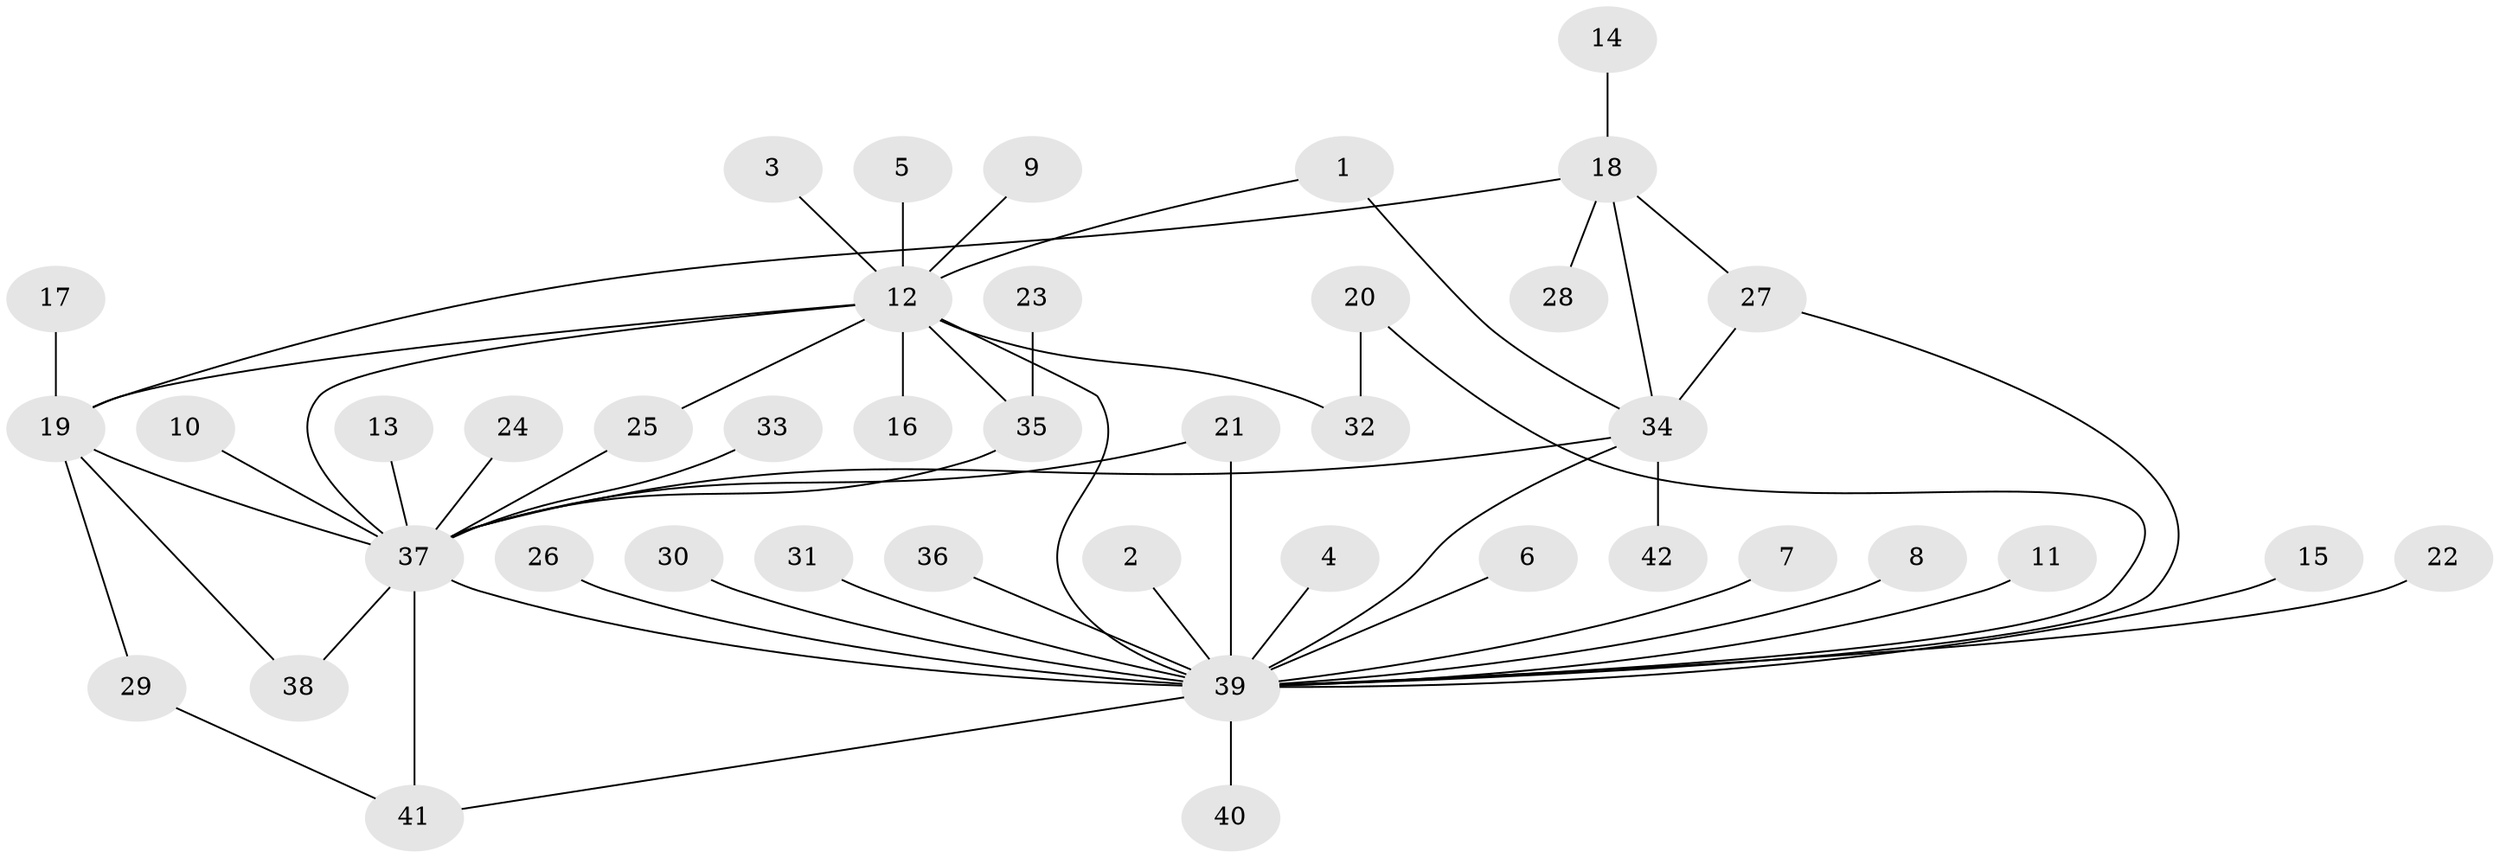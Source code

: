 // original degree distribution, {17: 0.011904761904761904, 11: 0.011904761904761904, 13: 0.011904761904761904, 1: 0.5, 3: 0.05952380952380952, 4: 0.047619047619047616, 2: 0.2619047619047619, 5: 0.047619047619047616, 9: 0.023809523809523808, 6: 0.023809523809523808}
// Generated by graph-tools (version 1.1) at 2025/50/03/09/25 03:50:00]
// undirected, 42 vertices, 55 edges
graph export_dot {
graph [start="1"]
  node [color=gray90,style=filled];
  1;
  2;
  3;
  4;
  5;
  6;
  7;
  8;
  9;
  10;
  11;
  12;
  13;
  14;
  15;
  16;
  17;
  18;
  19;
  20;
  21;
  22;
  23;
  24;
  25;
  26;
  27;
  28;
  29;
  30;
  31;
  32;
  33;
  34;
  35;
  36;
  37;
  38;
  39;
  40;
  41;
  42;
  1 -- 12 [weight=1.0];
  1 -- 34 [weight=1.0];
  2 -- 39 [weight=1.0];
  3 -- 12 [weight=1.0];
  4 -- 39 [weight=1.0];
  5 -- 12 [weight=1.0];
  6 -- 39 [weight=1.0];
  7 -- 39 [weight=1.0];
  8 -- 39 [weight=1.0];
  9 -- 12 [weight=1.0];
  10 -- 37 [weight=1.0];
  11 -- 39 [weight=1.0];
  12 -- 16 [weight=1.0];
  12 -- 19 [weight=1.0];
  12 -- 25 [weight=1.0];
  12 -- 32 [weight=1.0];
  12 -- 35 [weight=1.0];
  12 -- 37 [weight=1.0];
  12 -- 39 [weight=1.0];
  13 -- 37 [weight=1.0];
  14 -- 18 [weight=1.0];
  15 -- 39 [weight=1.0];
  17 -- 19 [weight=1.0];
  18 -- 19 [weight=1.0];
  18 -- 27 [weight=1.0];
  18 -- 28 [weight=1.0];
  18 -- 34 [weight=1.0];
  19 -- 29 [weight=1.0];
  19 -- 37 [weight=1.0];
  19 -- 38 [weight=1.0];
  20 -- 32 [weight=1.0];
  20 -- 39 [weight=1.0];
  21 -- 37 [weight=1.0];
  21 -- 39 [weight=2.0];
  22 -- 39 [weight=1.0];
  23 -- 35 [weight=1.0];
  24 -- 37 [weight=1.0];
  25 -- 37 [weight=1.0];
  26 -- 39 [weight=1.0];
  27 -- 34 [weight=1.0];
  27 -- 39 [weight=1.0];
  29 -- 41 [weight=1.0];
  30 -- 39 [weight=1.0];
  31 -- 39 [weight=1.0];
  33 -- 37 [weight=1.0];
  34 -- 37 [weight=1.0];
  34 -- 39 [weight=1.0];
  34 -- 42 [weight=1.0];
  35 -- 37 [weight=1.0];
  36 -- 39 [weight=1.0];
  37 -- 38 [weight=1.0];
  37 -- 39 [weight=3.0];
  37 -- 41 [weight=1.0];
  39 -- 40 [weight=1.0];
  39 -- 41 [weight=1.0];
}

